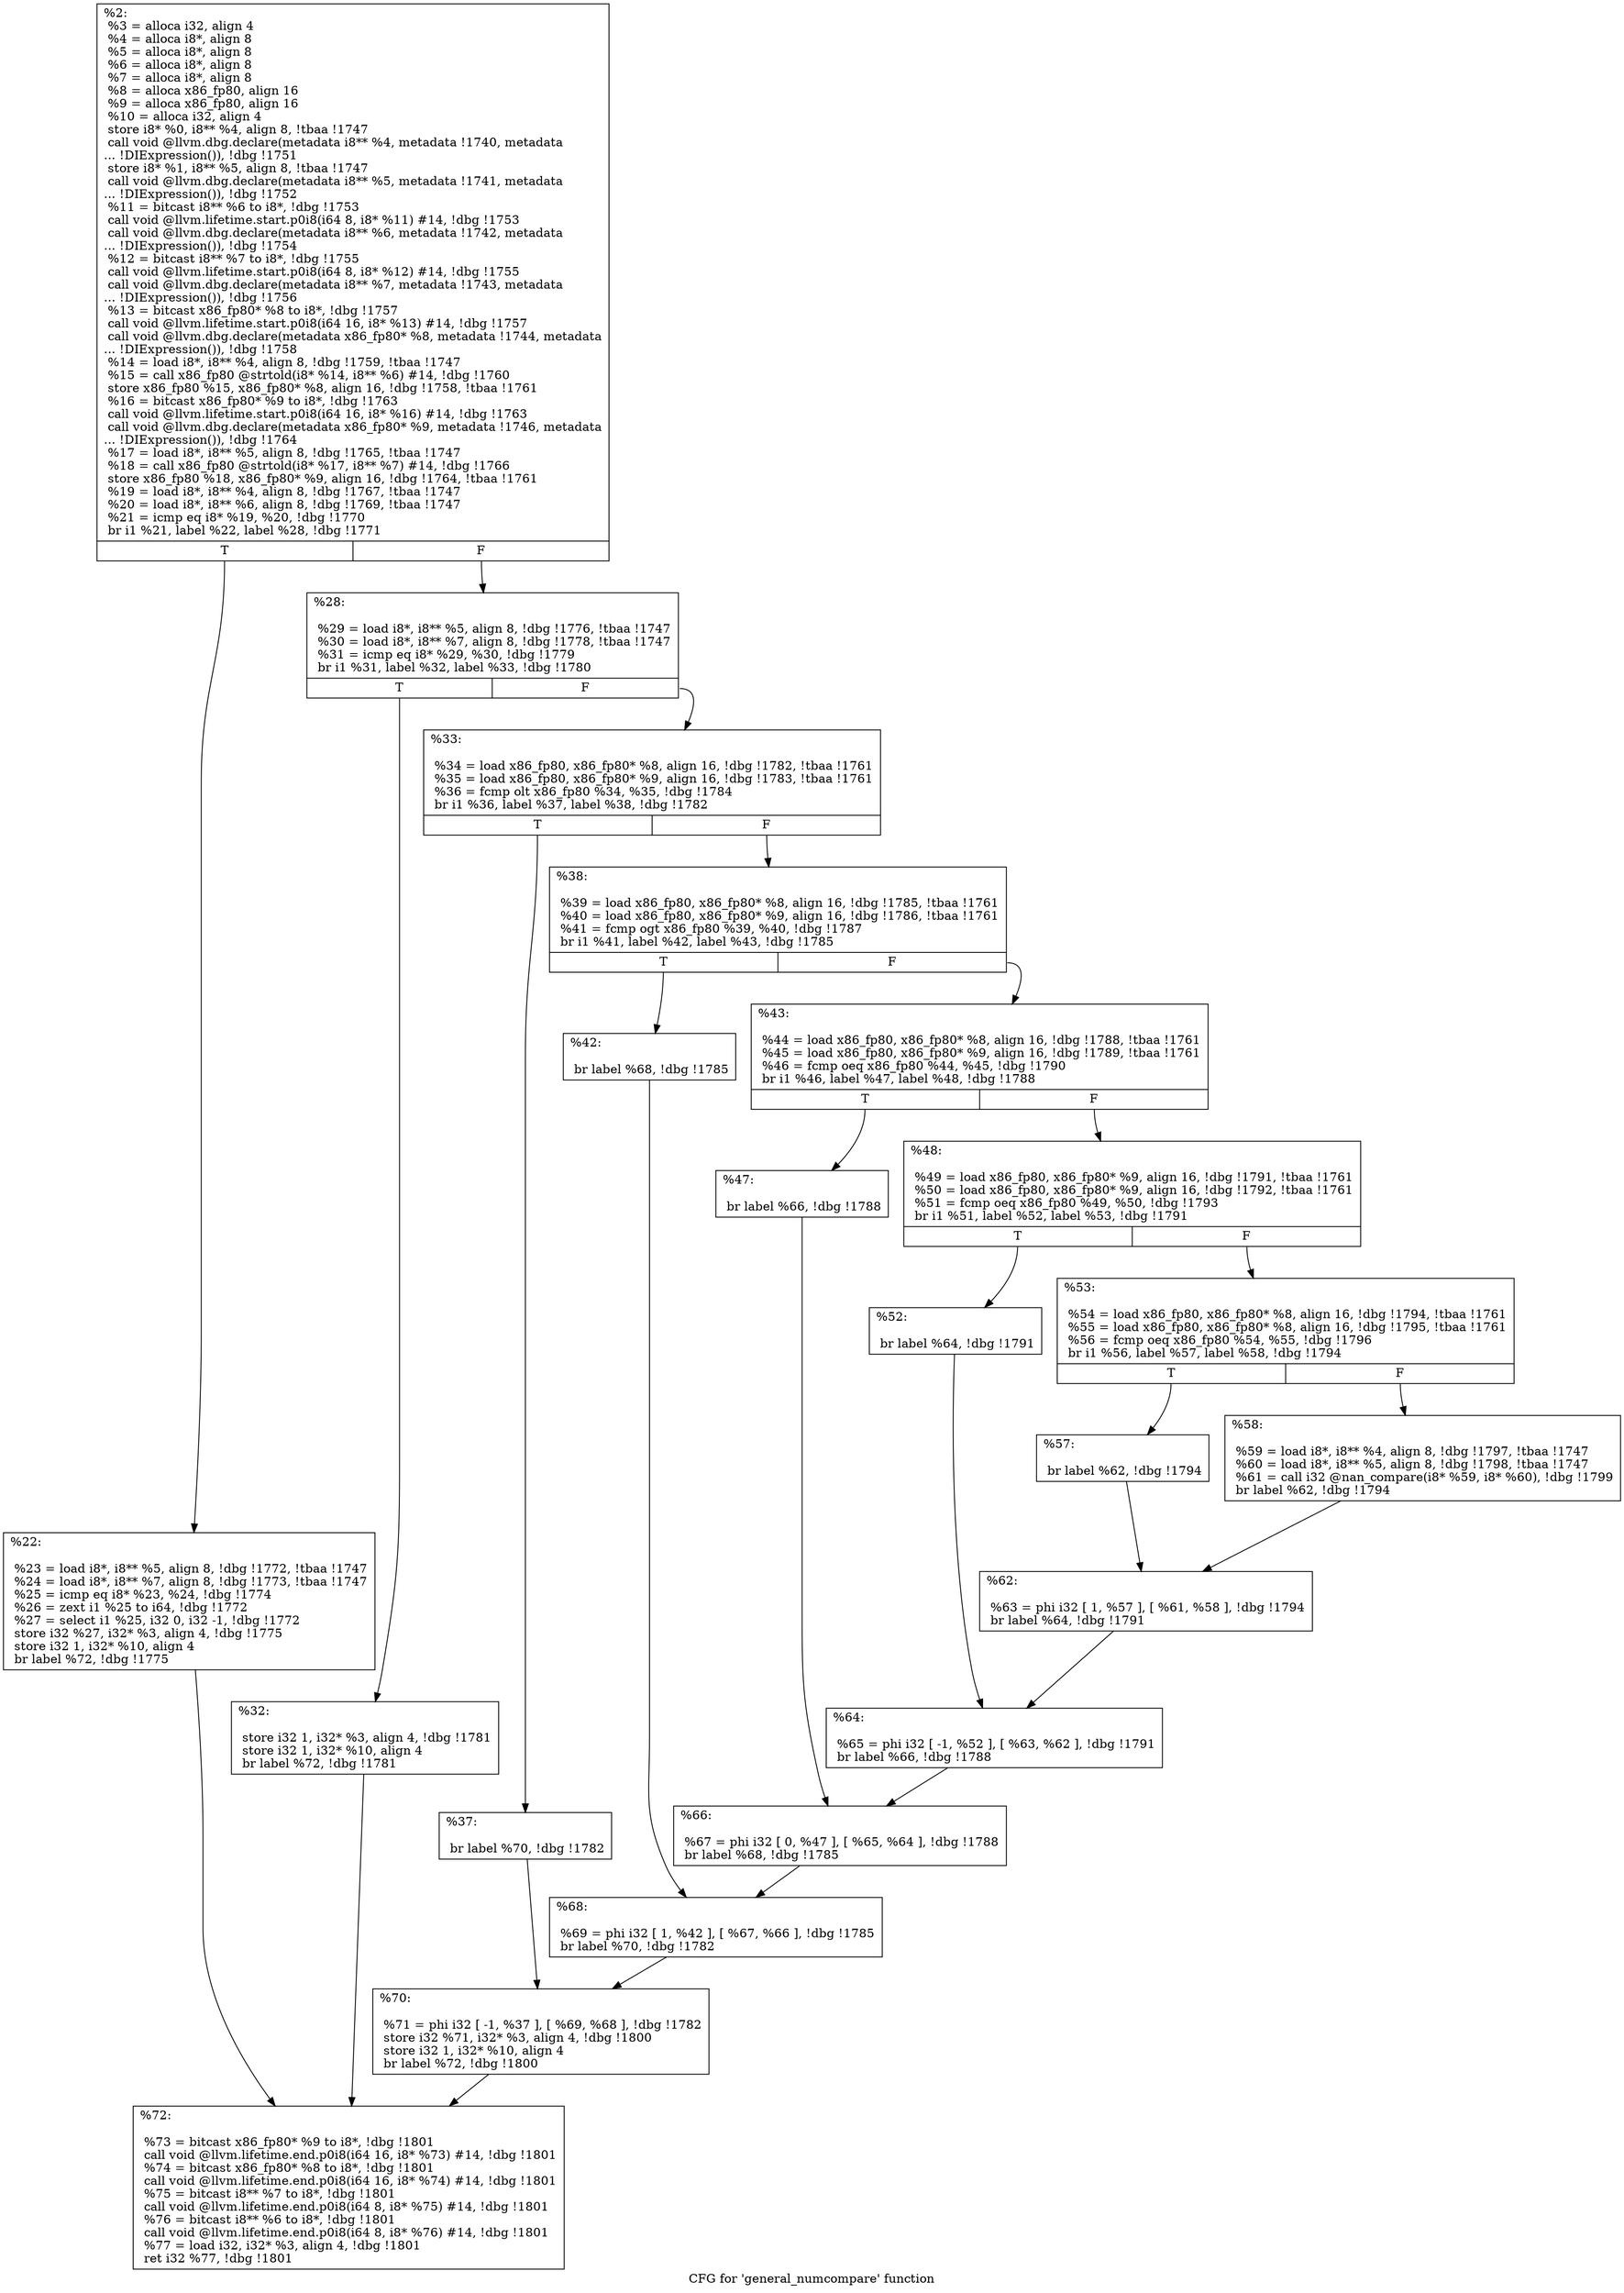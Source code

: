 digraph "CFG for 'general_numcompare' function" {
	label="CFG for 'general_numcompare' function";

	Node0x1f4f980 [shape=record,label="{%2:\l  %3 = alloca i32, align 4\l  %4 = alloca i8*, align 8\l  %5 = alloca i8*, align 8\l  %6 = alloca i8*, align 8\l  %7 = alloca i8*, align 8\l  %8 = alloca x86_fp80, align 16\l  %9 = alloca x86_fp80, align 16\l  %10 = alloca i32, align 4\l  store i8* %0, i8** %4, align 8, !tbaa !1747\l  call void @llvm.dbg.declare(metadata i8** %4, metadata !1740, metadata\l... !DIExpression()), !dbg !1751\l  store i8* %1, i8** %5, align 8, !tbaa !1747\l  call void @llvm.dbg.declare(metadata i8** %5, metadata !1741, metadata\l... !DIExpression()), !dbg !1752\l  %11 = bitcast i8** %6 to i8*, !dbg !1753\l  call void @llvm.lifetime.start.p0i8(i64 8, i8* %11) #14, !dbg !1753\l  call void @llvm.dbg.declare(metadata i8** %6, metadata !1742, metadata\l... !DIExpression()), !dbg !1754\l  %12 = bitcast i8** %7 to i8*, !dbg !1755\l  call void @llvm.lifetime.start.p0i8(i64 8, i8* %12) #14, !dbg !1755\l  call void @llvm.dbg.declare(metadata i8** %7, metadata !1743, metadata\l... !DIExpression()), !dbg !1756\l  %13 = bitcast x86_fp80* %8 to i8*, !dbg !1757\l  call void @llvm.lifetime.start.p0i8(i64 16, i8* %13) #14, !dbg !1757\l  call void @llvm.dbg.declare(metadata x86_fp80* %8, metadata !1744, metadata\l... !DIExpression()), !dbg !1758\l  %14 = load i8*, i8** %4, align 8, !dbg !1759, !tbaa !1747\l  %15 = call x86_fp80 @strtold(i8* %14, i8** %6) #14, !dbg !1760\l  store x86_fp80 %15, x86_fp80* %8, align 16, !dbg !1758, !tbaa !1761\l  %16 = bitcast x86_fp80* %9 to i8*, !dbg !1763\l  call void @llvm.lifetime.start.p0i8(i64 16, i8* %16) #14, !dbg !1763\l  call void @llvm.dbg.declare(metadata x86_fp80* %9, metadata !1746, metadata\l... !DIExpression()), !dbg !1764\l  %17 = load i8*, i8** %5, align 8, !dbg !1765, !tbaa !1747\l  %18 = call x86_fp80 @strtold(i8* %17, i8** %7) #14, !dbg !1766\l  store x86_fp80 %18, x86_fp80* %9, align 16, !dbg !1764, !tbaa !1761\l  %19 = load i8*, i8** %4, align 8, !dbg !1767, !tbaa !1747\l  %20 = load i8*, i8** %6, align 8, !dbg !1769, !tbaa !1747\l  %21 = icmp eq i8* %19, %20, !dbg !1770\l  br i1 %21, label %22, label %28, !dbg !1771\l|{<s0>T|<s1>F}}"];
	Node0x1f4f980:s0 -> Node0x1e17bd0;
	Node0x1f4f980:s1 -> Node0x1e17c20;
	Node0x1e17bd0 [shape=record,label="{%22:\l\l  %23 = load i8*, i8** %5, align 8, !dbg !1772, !tbaa !1747\l  %24 = load i8*, i8** %7, align 8, !dbg !1773, !tbaa !1747\l  %25 = icmp eq i8* %23, %24, !dbg !1774\l  %26 = zext i1 %25 to i64, !dbg !1772\l  %27 = select i1 %25, i32 0, i32 -1, !dbg !1772\l  store i32 %27, i32* %3, align 4, !dbg !1775\l  store i32 1, i32* %10, align 4\l  br label %72, !dbg !1775\l}"];
	Node0x1e17bd0 -> Node0x1e181c0;
	Node0x1e17c20 [shape=record,label="{%28:\l\l  %29 = load i8*, i8** %5, align 8, !dbg !1776, !tbaa !1747\l  %30 = load i8*, i8** %7, align 8, !dbg !1778, !tbaa !1747\l  %31 = icmp eq i8* %29, %30, !dbg !1779\l  br i1 %31, label %32, label %33, !dbg !1780\l|{<s0>T|<s1>F}}"];
	Node0x1e17c20:s0 -> Node0x1e17c70;
	Node0x1e17c20:s1 -> Node0x1e17cc0;
	Node0x1e17c70 [shape=record,label="{%32:\l\l  store i32 1, i32* %3, align 4, !dbg !1781\l  store i32 1, i32* %10, align 4\l  br label %72, !dbg !1781\l}"];
	Node0x1e17c70 -> Node0x1e181c0;
	Node0x1e17cc0 [shape=record,label="{%33:\l\l  %34 = load x86_fp80, x86_fp80* %8, align 16, !dbg !1782, !tbaa !1761\l  %35 = load x86_fp80, x86_fp80* %9, align 16, !dbg !1783, !tbaa !1761\l  %36 = fcmp olt x86_fp80 %34, %35, !dbg !1784\l  br i1 %36, label %37, label %38, !dbg !1782\l|{<s0>T|<s1>F}}"];
	Node0x1e17cc0:s0 -> Node0x1e17d10;
	Node0x1e17cc0:s1 -> Node0x1e17d60;
	Node0x1e17d10 [shape=record,label="{%37:\l\l  br label %70, !dbg !1782\l}"];
	Node0x1e17d10 -> Node0x1e18170;
	Node0x1e17d60 [shape=record,label="{%38:\l\l  %39 = load x86_fp80, x86_fp80* %8, align 16, !dbg !1785, !tbaa !1761\l  %40 = load x86_fp80, x86_fp80* %9, align 16, !dbg !1786, !tbaa !1761\l  %41 = fcmp ogt x86_fp80 %39, %40, !dbg !1787\l  br i1 %41, label %42, label %43, !dbg !1785\l|{<s0>T|<s1>F}}"];
	Node0x1e17d60:s0 -> Node0x1e17db0;
	Node0x1e17d60:s1 -> Node0x1e17e00;
	Node0x1e17db0 [shape=record,label="{%42:\l\l  br label %68, !dbg !1785\l}"];
	Node0x1e17db0 -> Node0x1e18120;
	Node0x1e17e00 [shape=record,label="{%43:\l\l  %44 = load x86_fp80, x86_fp80* %8, align 16, !dbg !1788, !tbaa !1761\l  %45 = load x86_fp80, x86_fp80* %9, align 16, !dbg !1789, !tbaa !1761\l  %46 = fcmp oeq x86_fp80 %44, %45, !dbg !1790\l  br i1 %46, label %47, label %48, !dbg !1788\l|{<s0>T|<s1>F}}"];
	Node0x1e17e00:s0 -> Node0x1e17e50;
	Node0x1e17e00:s1 -> Node0x1e17ea0;
	Node0x1e17e50 [shape=record,label="{%47:\l\l  br label %66, !dbg !1788\l}"];
	Node0x1e17e50 -> Node0x1e180d0;
	Node0x1e17ea0 [shape=record,label="{%48:\l\l  %49 = load x86_fp80, x86_fp80* %9, align 16, !dbg !1791, !tbaa !1761\l  %50 = load x86_fp80, x86_fp80* %9, align 16, !dbg !1792, !tbaa !1761\l  %51 = fcmp oeq x86_fp80 %49, %50, !dbg !1793\l  br i1 %51, label %52, label %53, !dbg !1791\l|{<s0>T|<s1>F}}"];
	Node0x1e17ea0:s0 -> Node0x1e17ef0;
	Node0x1e17ea0:s1 -> Node0x1e17f40;
	Node0x1e17ef0 [shape=record,label="{%52:\l\l  br label %64, !dbg !1791\l}"];
	Node0x1e17ef0 -> Node0x1e18080;
	Node0x1e17f40 [shape=record,label="{%53:\l\l  %54 = load x86_fp80, x86_fp80* %8, align 16, !dbg !1794, !tbaa !1761\l  %55 = load x86_fp80, x86_fp80* %8, align 16, !dbg !1795, !tbaa !1761\l  %56 = fcmp oeq x86_fp80 %54, %55, !dbg !1796\l  br i1 %56, label %57, label %58, !dbg !1794\l|{<s0>T|<s1>F}}"];
	Node0x1e17f40:s0 -> Node0x1e17f90;
	Node0x1e17f40:s1 -> Node0x1e17fe0;
	Node0x1e17f90 [shape=record,label="{%57:\l\l  br label %62, !dbg !1794\l}"];
	Node0x1e17f90 -> Node0x1e18030;
	Node0x1e17fe0 [shape=record,label="{%58:\l\l  %59 = load i8*, i8** %4, align 8, !dbg !1797, !tbaa !1747\l  %60 = load i8*, i8** %5, align 8, !dbg !1798, !tbaa !1747\l  %61 = call i32 @nan_compare(i8* %59, i8* %60), !dbg !1799\l  br label %62, !dbg !1794\l}"];
	Node0x1e17fe0 -> Node0x1e18030;
	Node0x1e18030 [shape=record,label="{%62:\l\l  %63 = phi i32 [ 1, %57 ], [ %61, %58 ], !dbg !1794\l  br label %64, !dbg !1791\l}"];
	Node0x1e18030 -> Node0x1e18080;
	Node0x1e18080 [shape=record,label="{%64:\l\l  %65 = phi i32 [ -1, %52 ], [ %63, %62 ], !dbg !1791\l  br label %66, !dbg !1788\l}"];
	Node0x1e18080 -> Node0x1e180d0;
	Node0x1e180d0 [shape=record,label="{%66:\l\l  %67 = phi i32 [ 0, %47 ], [ %65, %64 ], !dbg !1788\l  br label %68, !dbg !1785\l}"];
	Node0x1e180d0 -> Node0x1e18120;
	Node0x1e18120 [shape=record,label="{%68:\l\l  %69 = phi i32 [ 1, %42 ], [ %67, %66 ], !dbg !1785\l  br label %70, !dbg !1782\l}"];
	Node0x1e18120 -> Node0x1e18170;
	Node0x1e18170 [shape=record,label="{%70:\l\l  %71 = phi i32 [ -1, %37 ], [ %69, %68 ], !dbg !1782\l  store i32 %71, i32* %3, align 4, !dbg !1800\l  store i32 1, i32* %10, align 4\l  br label %72, !dbg !1800\l}"];
	Node0x1e18170 -> Node0x1e181c0;
	Node0x1e181c0 [shape=record,label="{%72:\l\l  %73 = bitcast x86_fp80* %9 to i8*, !dbg !1801\l  call void @llvm.lifetime.end.p0i8(i64 16, i8* %73) #14, !dbg !1801\l  %74 = bitcast x86_fp80* %8 to i8*, !dbg !1801\l  call void @llvm.lifetime.end.p0i8(i64 16, i8* %74) #14, !dbg !1801\l  %75 = bitcast i8** %7 to i8*, !dbg !1801\l  call void @llvm.lifetime.end.p0i8(i64 8, i8* %75) #14, !dbg !1801\l  %76 = bitcast i8** %6 to i8*, !dbg !1801\l  call void @llvm.lifetime.end.p0i8(i64 8, i8* %76) #14, !dbg !1801\l  %77 = load i32, i32* %3, align 4, !dbg !1801\l  ret i32 %77, !dbg !1801\l}"];
}

